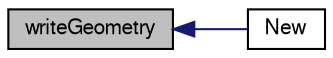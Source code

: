 digraph "writeGeometry"
{
  bgcolor="transparent";
  edge [fontname="FreeSans",fontsize="10",labelfontname="FreeSans",labelfontsize="10"];
  node [fontname="FreeSans",fontsize="10",shape=record];
  rankdir="LR";
  Node530 [label="writeGeometry",height=0.2,width=0.4,color="black", fillcolor="grey75", style="filled", fontcolor="black"];
  Node530 -> Node531 [dir="back",color="midnightblue",fontsize="10",style="solid",fontname="FreeSans"];
  Node531 [label="New",height=0.2,width=0.4,color="black",URL="$a21314.html#a8b6e4a82a2008cba506a44ff28065e3d",tooltip="Reconstruct part characteristics on freestore from Istream. "];
}
